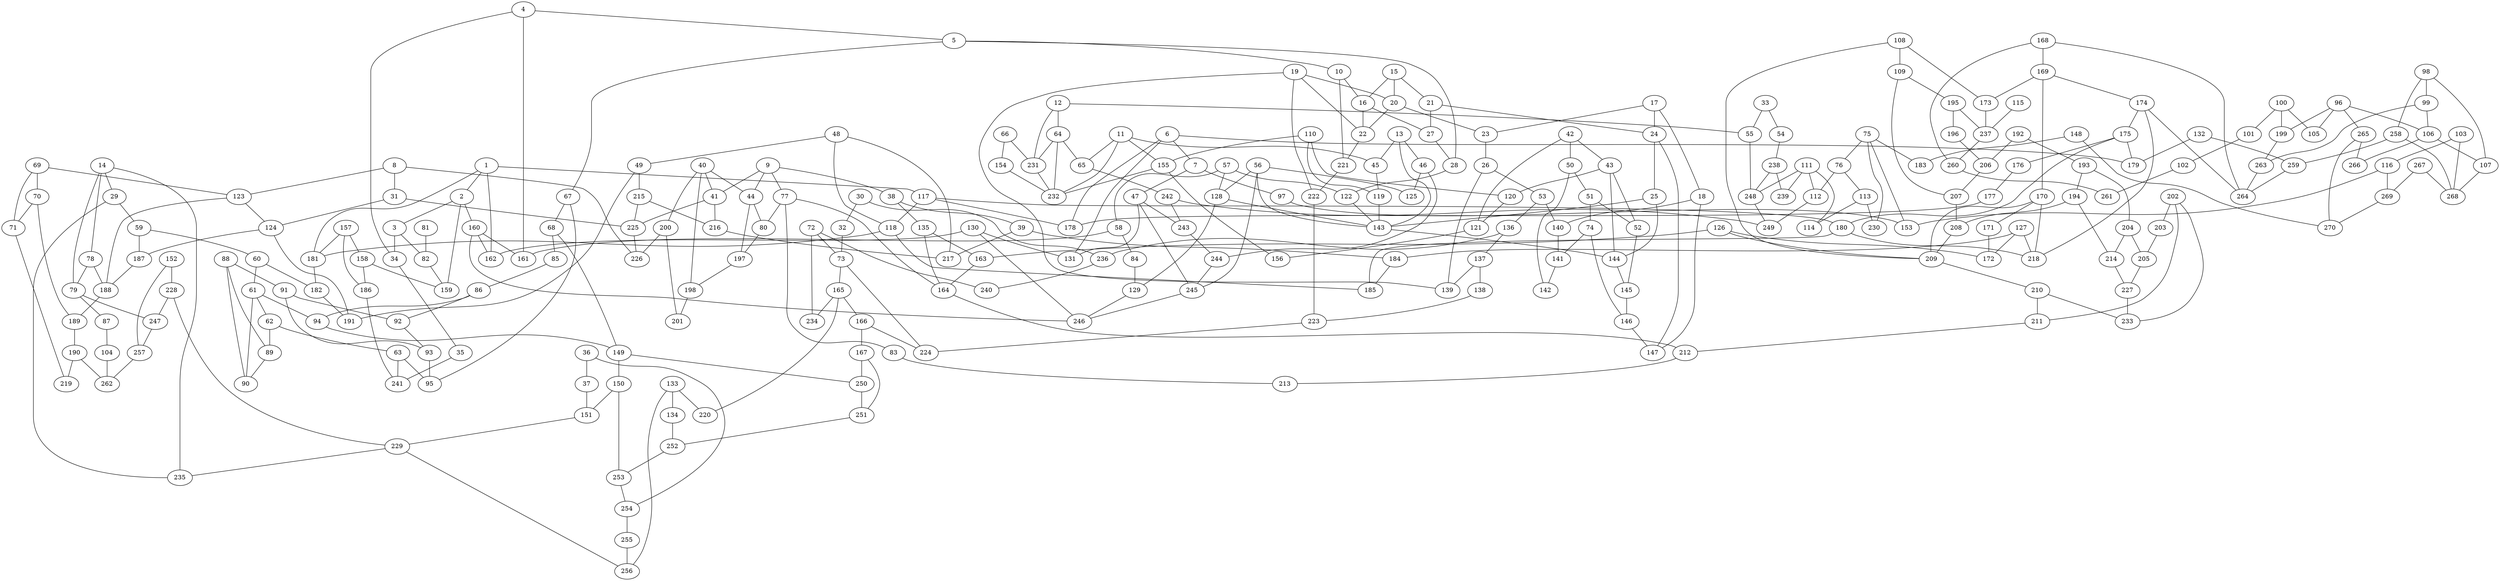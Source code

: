 graph {

	1 -- 2
	1 -- 117
	1 -- 162
	1 -- 181
	2 -- 3
	2 -- 159
	2 -- 160
	3 -- 34
	3 -- 82
	4 -- 5
	4 -- 34
	4 -- 161
	5 -- 10
	5 -- 28
	5 -- 67
	6 -- 7
	6 -- 131
	6 -- 178
	6 -- 179
	7 -- 47
	7 -- 97
	8 -- 31
	8 -- 123
	8 -- 226
	9 -- 38
	9 -- 41
	9 -- 44
	9 -- 77
	10 -- 16
	10 -- 221
	11 -- 45
	11 -- 65
	11 -- 155
	11 -- 232
	12 -- 55
	12 -- 64
	12 -- 231
	13 -- 45
	13 -- 46
	13 -- 143
	14 -- 29
	14 -- 78
	14 -- 79
	14 -- 235
	15 -- 16
	15 -- 20
	15 -- 21
	16 -- 22
	16 -- 27
	17 -- 18
	17 -- 23
	17 -- 24
	18 -- 140
	18 -- 147
	19 -- 20
	19 -- 22
	19 -- 139
	19 -- 222
	20 -- 22
	20 -- 23
	21 -- 24
	21 -- 27
	22 -- 221
	23 -- 26
	24 -- 25
	24 -- 147
	25 -- 143
	25 -- 144
	26 -- 53
	26 -- 139
	27 -- 28
	28 -- 122
	29 -- 59
	29 -- 235
	30 -- 32
	30 -- 236
	31 -- 124
	31 -- 225
	32 -- 73
	33 -- 54
	33 -- 55
	34 -- 35
	35 -- 241
	36 -- 37
	36 -- 254
	37 -- 151
	38 -- 39
	38 -- 135
	39 -- 184
	39 -- 217
	40 -- 41
	40 -- 44
	40 -- 198
	40 -- 200
	41 -- 216
	41 -- 225
	42 -- 43
	42 -- 50
	42 -- 121
	43 -- 52
	43 -- 120
	43 -- 144
	44 -- 80
	44 -- 197
	45 -- 119
	46 -- 125
	46 -- 244
	47 -- 131
	47 -- 243
	47 -- 245
	48 -- 49
	48 -- 118
	48 -- 217
	49 -- 191
	49 -- 215
	50 -- 51
	50 -- 142
	51 -- 52
	51 -- 74
	52 -- 145
	53 -- 136
	53 -- 140
	54 -- 238
	55 -- 248
	56 -- 125
	56 -- 128
	56 -- 143
	56 -- 245
	57 -- 58
	57 -- 122
	57 -- 128
	58 -- 84
	58 -- 161
	59 -- 60
	59 -- 187
	60 -- 61
	60 -- 182
	61 -- 62
	61 -- 90
	61 -- 94
	62 -- 63
	62 -- 89
	63 -- 95
	63 -- 241
	64 -- 65
	64 -- 231
	64 -- 232
	65 -- 242
	66 -- 154
	66 -- 231
	67 -- 68
	67 -- 95
	68 -- 85
	68 -- 149
	69 -- 70
	69 -- 71
	69 -- 123
	70 -- 71
	70 -- 189
	71 -- 219
	72 -- 73
	72 -- 234
	72 -- 240
	73 -- 165
	73 -- 224
	74 -- 141
	74 -- 146
	75 -- 76
	75 -- 153
	75 -- 183
	75 -- 230
	76 -- 112
	76 -- 113
	77 -- 80
	77 -- 83
	77 -- 164
	78 -- 79
	78 -- 188
	79 -- 87
	79 -- 247
	80 -- 197
	81 -- 82
	82 -- 159
	83 -- 213
	84 -- 129
	85 -- 86
	86 -- 92
	86 -- 94
	87 -- 104
	88 -- 89
	88 -- 90
	88 -- 91
	89 -- 90
	91 -- 92
	91 -- 93
	92 -- 93
	93 -- 95
	94 -- 149
	96 -- 105
	96 -- 106
	96 -- 199
	96 -- 265
	97 -- 153
	98 -- 99
	98 -- 107
	98 -- 258
	99 -- 106
	99 -- 263
	100 -- 101
	100 -- 105
	100 -- 199
	101 -- 102
	102 -- 261
	103 -- 116
	103 -- 268
	104 -- 262
	106 -- 107
	106 -- 266
	107 -- 268
	108 -- 109
	108 -- 173
	108 -- 209
	109 -- 195
	109 -- 207
	110 -- 119
	110 -- 120
	110 -- 155
	111 -- 112
	111 -- 114
	111 -- 239
	111 -- 248
	112 -- 249
	113 -- 114
	113 -- 230
	115 -- 237
	116 -- 153
	116 -- 269
	117 -- 118
	117 -- 178
	117 -- 180
	118 -- 181
	118 -- 185
	119 -- 143
	120 -- 121
	121 -- 156
	122 -- 143
	123 -- 124
	123 -- 188
	124 -- 187
	124 -- 191
	126 -- 163
	126 -- 172
	126 -- 209
	127 -- 172
	127 -- 184
	127 -- 218
	128 -- 129
	128 -- 143
	129 -- 246
	130 -- 131
	130 -- 162
	130 -- 246
	132 -- 179
	132 -- 259
	133 -- 134
	133 -- 220
	133 -- 256
	134 -- 252
	135 -- 163
	135 -- 164
	136 -- 137
	136 -- 236
	137 -- 138
	137 -- 139
	138 -- 223
	140 -- 141
	141 -- 142
	143 -- 144
	144 -- 145
	145 -- 146
	146 -- 147
	148 -- 183
	148 -- 270
	149 -- 150
	149 -- 250
	150 -- 151
	150 -- 253
	151 -- 229
	152 -- 228
	152 -- 257
	154 -- 232
	155 -- 156
	155 -- 232
	157 -- 158
	157 -- 181
	157 -- 186
	158 -- 159
	158 -- 186
	160 -- 161
	160 -- 162
	160 -- 246
	163 -- 164
	164 -- 212
	165 -- 166
	165 -- 220
	165 -- 234
	166 -- 167
	166 -- 224
	167 -- 250
	167 -- 251
	168 -- 169
	168 -- 260
	168 -- 264
	169 -- 170
	169 -- 173
	169 -- 174
	170 -- 171
	170 -- 209
	170 -- 218
	171 -- 172
	173 -- 237
	174 -- 175
	174 -- 218
	174 -- 264
	175 -- 176
	175 -- 179
	175 -- 180
	176 -- 177
	177 -- 178
	180 -- 185
	180 -- 218
	181 -- 182
	182 -- 191
	184 -- 185
	186 -- 241
	187 -- 188
	188 -- 189
	189 -- 190
	190 -- 219
	190 -- 262
	192 -- 193
	192 -- 206
	193 -- 194
	193 -- 204
	194 -- 208
	194 -- 214
	195 -- 196
	195 -- 237
	196 -- 206
	197 -- 198
	198 -- 201
	199 -- 263
	200 -- 201
	200 -- 226
	202 -- 203
	202 -- 211
	202 -- 233
	203 -- 205
	204 -- 205
	204 -- 214
	205 -- 227
	206 -- 207
	207 -- 208
	208 -- 209
	209 -- 210
	210 -- 211
	210 -- 233
	211 -- 212
	212 -- 213
	214 -- 227
	215 -- 216
	215 -- 225
	216 -- 217
	221 -- 222
	222 -- 223
	223 -- 224
	225 -- 226
	227 -- 233
	228 -- 229
	228 -- 247
	229 -- 235
	229 -- 256
	231 -- 232
	236 -- 240
	237 -- 260
	238 -- 239
	238 -- 248
	242 -- 243
	242 -- 249
	243 -- 244
	244 -- 245
	245 -- 246
	247 -- 257
	248 -- 249
	250 -- 251
	251 -- 252
	252 -- 253
	253 -- 254
	254 -- 255
	255 -- 256
	257 -- 262
	258 -- 259
	258 -- 268
	259 -- 264
	260 -- 261
	263 -- 264
	265 -- 266
	265 -- 270
	267 -- 268
	267 -- 269
	269 -- 270

}
